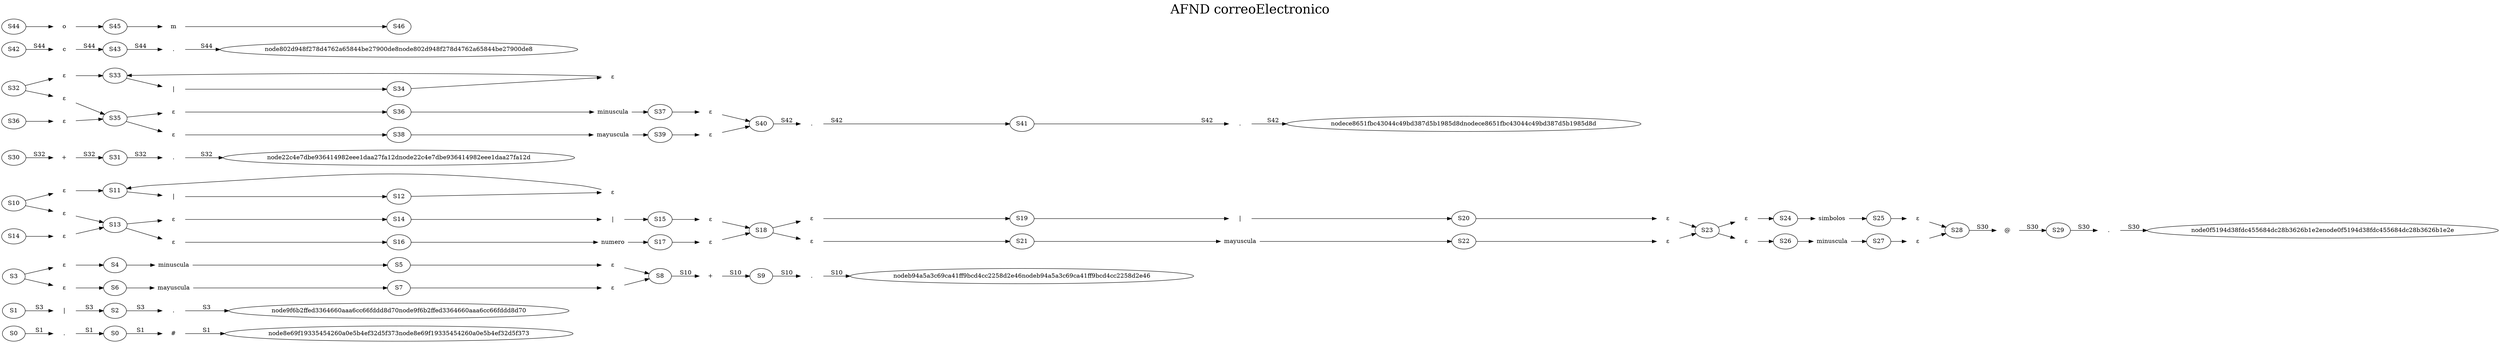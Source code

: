digraph G{
 graph [dpi=1000];
 label=<AFND correoElectronico>
 labelloc = t;
 fontsize = 30; rankdir=LR;

nodeda24f9b5410849a4bfee617aa812fabc[label="S0"]

node8e69f19335454260a0e5b4ef32d5f373[label="S1"]

node496bff4f836044fa88e4d683420ac5b0[label="." shape="none"]

nodea072c65c241448f391a85b8c99e8f2ba[label="#" shape="none"]

node6ce867b2016b4646878136a211b69e3e[label="S0"]

nodeda24f9b5410849a4bfee617aa812fabc -> node496bff4f836044fa88e4d683420ac5b0 -> node6ce867b2016b4646878136a211b69e3e -> nodea072c65c241448f391a85b8c99e8f2ba -> node8e69f19335454260a0e5b4ef32d5f373node8e69f19335454260a0e5b4ef32d5f373[label="S1"]

node9f6b2ffed3364660aaa6cc66fddd8d70[label="S3"]

node5624d367e04448d7b5a14aa2616b2d67[label="|" shape="none"]

node89285b12d4e84ead9def4350587a7ee5[label="." shape="none"]

node9bb8a2fffeb848ada6989c83d42b5548[label="S2"]

node8e69f19335454260a0e5b4ef32d5f373 -> node5624d367e04448d7b5a14aa2616b2d67 -> node9bb8a2fffeb848ada6989c83d42b5548 -> node89285b12d4e84ead9def4350587a7ee5 -> node9f6b2ffed3364660aaa6cc66fddd8d70node9f6b2ffed3364660aaa6cc66fddd8d70[label="S3"]

node34ad001a73834a278f91d1599f9caafa[label="S8"]

node466049767596467e8e6845a163e173e3[label="ε" shape="none"]

node6e0443a1dd2e45f0b4dd405f04fc8caa[label="ε" shape="none"]

nodef4c1d06a45af4b06ad5d4d2ea2489aa5[label="ε" shape="none"]

node1cd35d7a39ad44838cd7297c2e23bb95[label="ε" shape="none"]

node9d4ca28891b44cfaa45c88d5a75fd3fb[label="minuscula" shape="none"]

nodee0e8719daaef42d3a047ef4551d95c22[label="mayuscula" shape="none"]

node92625adba4974799b6db77f01ba00a2e[label="S4"]

nodeee661db161ca417eb0b18aa840dd0ea7[label="S5"]

node49a28b76ce8c4cbeb27a55e04f590ba1[label="S6"]

nodebb9005a5b3a145fdb498e07397401649[label="S7"]

node9f6b2ffed3364660aaa6cc66fddd8d70 -> node466049767596467e8e6845a163e173e3 -> node92625adba4974799b6db77f01ba00a2e -> node9d4ca28891b44cfaa45c88d5a75fd3fb -> nodeee661db161ca417eb0b18aa840dd0ea7 -> node6e0443a1dd2e45f0b4dd405f04fc8caa -> node34ad001a73834a278f91d1599f9caafa;
node9f6b2ffed3364660aaa6cc66fddd8d70 -> nodef4c1d06a45af4b06ad5d4d2ea2489aa5 -> node49a28b76ce8c4cbeb27a55e04f590ba1 -> nodee0e8719daaef42d3a047ef4551d95c22 -> nodebb9005a5b3a145fdb498e07397401649 -> node1cd35d7a39ad44838cd7297c2e23bb95 -> node34ad001a73834a278f91d1599f9caafa;
node34ad001a73834a278f91d1599f9caafa[label="S8"]

nodeb94a5a3c69ca41ff9bcd4cc2258d2e46[label="S10"]

node3ee06f34c2514f548c2e7830dc46fb59[label="+" shape="none"]

node7ee15e5a00364d5191df87c4b208730d[label="." shape="none"]

node0567e4261c894db5a25e85e67b9b92e8[label="S9"]

node34ad001a73834a278f91d1599f9caafa -> node3ee06f34c2514f548c2e7830dc46fb59 -> node0567e4261c894db5a25e85e67b9b92e8 -> node7ee15e5a00364d5191df87c4b208730d -> nodeb94a5a3c69ca41ff9bcd4cc2258d2e46nodeb94a5a3c69ca41ff9bcd4cc2258d2e46[label="S10"]

node82590574534b46fbbee7f554e2d7c3b7[label="S13"]

node0b9a9e40c97a459a82b03b3d4c0127cf[label="ε" shape="none"]

node9dd6398795c94ec29f080c4449ef378c[label="ε" shape="none"]

node3c287ecad76349edb2d8b5355c438072[label="ε" shape="none"]

nodec6e8dde4a97446b48f0b0f9d83fa8127[label="ε" shape="none"]

node3c05ad6b832845349138187d878f6d1c[label="|" shape="none"]

nodeb24d12318404425ba96b10c718bcc847[label="S11"]

nodef883a0bbe5ec48148a2a391cff3d3c5e[label="S12"]

nodeb94a5a3c69ca41ff9bcd4cc2258d2e46 -> node0b9a9e40c97a459a82b03b3d4c0127cf -> nodeb24d12318404425ba96b10c718bcc847 -> node3c05ad6b832845349138187d878f6d1c -> nodef883a0bbe5ec48148a2a391cff3d3c5e -> node9dd6398795c94ec29f080c4449ef378c -> nodeb24d12318404425ba96b10c718bcc847;
nodeb94a5a3c69ca41ff9bcd4cc2258d2e46 -> node3c287ecad76349edb2d8b5355c438072 -> node82590574534b46fbbee7f554e2d7c3b7;
S14 -> nodec6e8dde4a97446b48f0b0f9d83fa8127 -> node82590574534b46fbbee7f554e2d7c3b7;
node82590574534b46fbbee7f554e2d7c3b7[label="S13"]

node3f3f86894a1f4b9983acd8d6895c034c[label="S18"]

node74073d8f750a47e38159a8056035df75[label="ε" shape="none"]

nodef62739ee40d54d8e9b0f5a865431e628[label="ε" shape="none"]

nodee46dc72303af4b44abee0d424987ffef[label="ε" shape="none"]

noded31be1bba4af44d39a10df5c81c8a7a2[label="ε" shape="none"]

node5bcfb3598cf94750ab58b6b565268792[label="|" shape="none"]

node86095c875c2945efa1f93c9d0c6d2f0c[label="numero" shape="none"]

node6dad048881cc496e89ee4425eb5aa0aa[label="S14"]

node2e2ccb6cd07140c4a93da897eaa698a8[label="S15"]

nodea58d97537a2e4c73a6b7b69bd035987e[label="S16"]

noded17e58868dae4767b82136eb477efd8a[label="S17"]

node82590574534b46fbbee7f554e2d7c3b7 -> node74073d8f750a47e38159a8056035df75 -> node6dad048881cc496e89ee4425eb5aa0aa -> node5bcfb3598cf94750ab58b6b565268792 -> node2e2ccb6cd07140c4a93da897eaa698a8 -> nodef62739ee40d54d8e9b0f5a865431e628 -> node3f3f86894a1f4b9983acd8d6895c034c;
node82590574534b46fbbee7f554e2d7c3b7 -> nodee46dc72303af4b44abee0d424987ffef -> nodea58d97537a2e4c73a6b7b69bd035987e -> node86095c875c2945efa1f93c9d0c6d2f0c -> noded17e58868dae4767b82136eb477efd8a -> noded31be1bba4af44d39a10df5c81c8a7a2 -> node3f3f86894a1f4b9983acd8d6895c034c;
node3f3f86894a1f4b9983acd8d6895c034c[label="S18"]

node5ba3f6d0d0134a8a8bf821742adab8fc[label="S23"]

node4969202b0b1b4528bc3bde7ceb4b3df1[label="ε" shape="none"]

node687f43d694fe49a4b28360a4a497f559[label="ε" shape="none"]

nodeccd8d9811ef2482fbfc29a618e929e8d[label="ε" shape="none"]

nodee7545807a4514aab9ee6906f4089fa88[label="ε" shape="none"]

node59be0df0af914d729adf879282452a4b[label="|" shape="none"]

node1273076d8c404902980debe951d7284f[label="mayuscula" shape="none"]

node2a8fb84a21bd4c818dfb3d67bb08a27a[label="S19"]

node74da9500fec640189b3974bf63c69d49[label="S20"]

nodeb34e1af86d884fe591dcbbd5514acdb7[label="S21"]

nodefea36bf21d63431b9f44657e4333b5a4[label="S22"]

node3f3f86894a1f4b9983acd8d6895c034c -> node4969202b0b1b4528bc3bde7ceb4b3df1 -> node2a8fb84a21bd4c818dfb3d67bb08a27a -> node59be0df0af914d729adf879282452a4b -> node74da9500fec640189b3974bf63c69d49 -> node687f43d694fe49a4b28360a4a497f559 -> node5ba3f6d0d0134a8a8bf821742adab8fc;
node3f3f86894a1f4b9983acd8d6895c034c -> nodeccd8d9811ef2482fbfc29a618e929e8d -> nodeb34e1af86d884fe591dcbbd5514acdb7 -> node1273076d8c404902980debe951d7284f -> nodefea36bf21d63431b9f44657e4333b5a4 -> nodee7545807a4514aab9ee6906f4089fa88 -> node5ba3f6d0d0134a8a8bf821742adab8fc;
node5ba3f6d0d0134a8a8bf821742adab8fc[label="S23"]

nodece7832d7521645b0ab003212858faf17[label="S28"]

nodeed942fa6072d41ada1c357383271e9f7[label="ε" shape="none"]

nodea5c05fa24ce64120a96324fbb68a79fc[label="ε" shape="none"]

nodeac7857916fbe421ab2729b8ad20ef6da[label="ε" shape="none"]

node22820aa784834da5aca04fdf28b88d4d[label="ε" shape="none"]

node684abfc299094a53886ac7e72b7b2872[label="simbolos" shape="none"]

node9c40630491674dc2b986e092c7c092eb[label="minuscula" shape="none"]

node7b5ab0c6d8eb4e9391b33fe44b539431[label="S24"]

noded05f147bd1024c73a5aac8f4db688824[label="S25"]

node4ab8805a085b4947ba4f9027074c7d65[label="S26"]

node93c60386ff0745b1a3f3ed59a9a9d33f[label="S27"]

node5ba3f6d0d0134a8a8bf821742adab8fc -> nodeed942fa6072d41ada1c357383271e9f7 -> node7b5ab0c6d8eb4e9391b33fe44b539431 -> node684abfc299094a53886ac7e72b7b2872 -> noded05f147bd1024c73a5aac8f4db688824 -> nodea5c05fa24ce64120a96324fbb68a79fc -> nodece7832d7521645b0ab003212858faf17;
node5ba3f6d0d0134a8a8bf821742adab8fc -> nodeac7857916fbe421ab2729b8ad20ef6da -> node4ab8805a085b4947ba4f9027074c7d65 -> node9c40630491674dc2b986e092c7c092eb -> node93c60386ff0745b1a3f3ed59a9a9d33f -> node22820aa784834da5aca04fdf28b88d4d -> nodece7832d7521645b0ab003212858faf17;
nodece7832d7521645b0ab003212858faf17[label="S28"]

node0f5194d38fdc455684dc28b3626b1e2e[label="S30"]

node7da18b8819c648ebab03a083b617eca2[label="@" shape="none"]

nodefc1f6a0cbf5f4993ac49228a66419758[label="." shape="none"]

node7d8acc2a88fc4b92991c70ff3c7ee64c[label="S29"]

nodece7832d7521645b0ab003212858faf17 -> node7da18b8819c648ebab03a083b617eca2 -> node7d8acc2a88fc4b92991c70ff3c7ee64c -> nodefc1f6a0cbf5f4993ac49228a66419758 -> node0f5194d38fdc455684dc28b3626b1e2enode0f5194d38fdc455684dc28b3626b1e2e[label="S30"]

node22c4e7dbe936414982eee1daa27fa12d[label="S32"]

node922696aeb83e44639efd9aabd070c24b[label="+" shape="none"]

nodeb34d2812af844941a8f3be3fb5017d0a[label="." shape="none"]

node2e62cc0ffc8945d2ac90fabccbd390fe[label="S31"]

node0f5194d38fdc455684dc28b3626b1e2e -> node922696aeb83e44639efd9aabd070c24b -> node2e62cc0ffc8945d2ac90fabccbd390fe -> nodeb34d2812af844941a8f3be3fb5017d0a -> node22c4e7dbe936414982eee1daa27fa12dnode22c4e7dbe936414982eee1daa27fa12d[label="S32"]

node79f97b8eccda48c894325c8527252b1a[label="S35"]

node4cfaaf8663824f119b0e6ad623682fc2[label="ε" shape="none"]

nodef8996e4a84284075ac4f88a0d9c76fc2[label="ε" shape="none"]

node4d434e6e67e84198bcd2fb142b07c00b[label="ε" shape="none"]

nodeb6cafc1028fc47edaf422181680ef845[label="ε" shape="none"]

nodec10d5b1d710b4f61adac7cbdcacba9af[label="|" shape="none"]

nodecbaafb0d2f2140c4bd51a2c862abd2a8[label="S33"]

node7b1ecfd1bca64adcbd6952ac0d6d3482[label="S34"]

node22c4e7dbe936414982eee1daa27fa12d -> node4cfaaf8663824f119b0e6ad623682fc2 -> nodecbaafb0d2f2140c4bd51a2c862abd2a8 -> nodec10d5b1d710b4f61adac7cbdcacba9af -> node7b1ecfd1bca64adcbd6952ac0d6d3482 -> nodef8996e4a84284075ac4f88a0d9c76fc2 -> nodecbaafb0d2f2140c4bd51a2c862abd2a8;
node22c4e7dbe936414982eee1daa27fa12d -> node4d434e6e67e84198bcd2fb142b07c00b -> node79f97b8eccda48c894325c8527252b1a;
S36 -> nodeb6cafc1028fc47edaf422181680ef845 -> node79f97b8eccda48c894325c8527252b1a;
node79f97b8eccda48c894325c8527252b1a[label="S35"]

node3c3384bdfc634c049e6720975140c122[label="S40"]

node49070569f28b482aa6b8d4607f934cc3[label="ε" shape="none"]

node4cde873cfcac41f98dd1629c9c5e8e4a[label="ε" shape="none"]

node61325367b5ab4f0e9a8ccf0b4e770aab[label="ε" shape="none"]

nodef29d4cb52ee241d0b9ffa1783536583a[label="ε" shape="none"]

nodec61eaf81b5cb4550a8dcd6cdeaeb08e8[label="minuscula" shape="none"]

node688af50e2c4a4f5595bfe135b3d06030[label="mayuscula" shape="none"]

node26190760aa9948b0b54ab8cc6d57472c[label="S36"]

nodeed815ebb09c74627ae09b267bddb9466[label="S37"]

node27518db1fc8f4162b2d3117026e5ee1a[label="S38"]

nodeac790cb90ac942018b212d50661a2753[label="S39"]

node79f97b8eccda48c894325c8527252b1a -> node49070569f28b482aa6b8d4607f934cc3 -> node26190760aa9948b0b54ab8cc6d57472c -> nodec61eaf81b5cb4550a8dcd6cdeaeb08e8 -> nodeed815ebb09c74627ae09b267bddb9466 -> node4cde873cfcac41f98dd1629c9c5e8e4a -> node3c3384bdfc634c049e6720975140c122;
node79f97b8eccda48c894325c8527252b1a -> node61325367b5ab4f0e9a8ccf0b4e770aab -> node27518db1fc8f4162b2d3117026e5ee1a -> node688af50e2c4a4f5595bfe135b3d06030 -> nodeac790cb90ac942018b212d50661a2753 -> nodef29d4cb52ee241d0b9ffa1783536583a -> node3c3384bdfc634c049e6720975140c122;
node3c3384bdfc634c049e6720975140c122[label="S40"]

nodece8651fbc43044c49bd387d5b1985d8d[label="S42"]

node05cc48649dea42a6b77a60e42657453f[label="." shape="none"]

nodedece5298dbae4f9dbe5a0282c6efe408[label="." shape="none"]

node19a412b5b3284d9ab3d6a4accecf06d5[label="S41"]

node3c3384bdfc634c049e6720975140c122 -> node05cc48649dea42a6b77a60e42657453f -> node19a412b5b3284d9ab3d6a4accecf06d5 -> nodedece5298dbae4f9dbe5a0282c6efe408 -> nodece8651fbc43044c49bd387d5b1985d8dnodece8651fbc43044c49bd387d5b1985d8d[label="S42"]

node802d948f278d4762a65844be27900de8[label="S44"]

node69fe2dda84914ff9a2ef6af936bf1c48[label="c" shape="none"]

nodec972beaa35404a6f9d00e64133fb0ffe[label="." shape="none"]

node4c49a46abe8e4ee09615f6639934ed93[label="S43"]

nodece8651fbc43044c49bd387d5b1985d8d -> node69fe2dda84914ff9a2ef6af936bf1c48 -> node4c49a46abe8e4ee09615f6639934ed93 -> nodec972beaa35404a6f9d00e64133fb0ffe -> node802d948f278d4762a65844be27900de8node802d948f278d4762a65844be27900de8[label="S44"]

node54fb28e1c7d94d95b165e49bca4fdce3[label="S46"]

nodec3e3458b19dd457f8bd78cfffab77eb1[label="o" shape="none"]

nodefe9ceff3984640888172ba9ebd2cc559[label="m" shape="none"]

nodef80371bf8c4841bf97e120ad029ffac4[label="S45"]

node802d948f278d4762a65844be27900de8 -> nodec3e3458b19dd457f8bd78cfffab77eb1 -> nodef80371bf8c4841bf97e120ad029ffac4 -> nodefe9ceff3984640888172ba9ebd2cc559 -> node54fb28e1c7d94d95b165e49bca4fdce3}